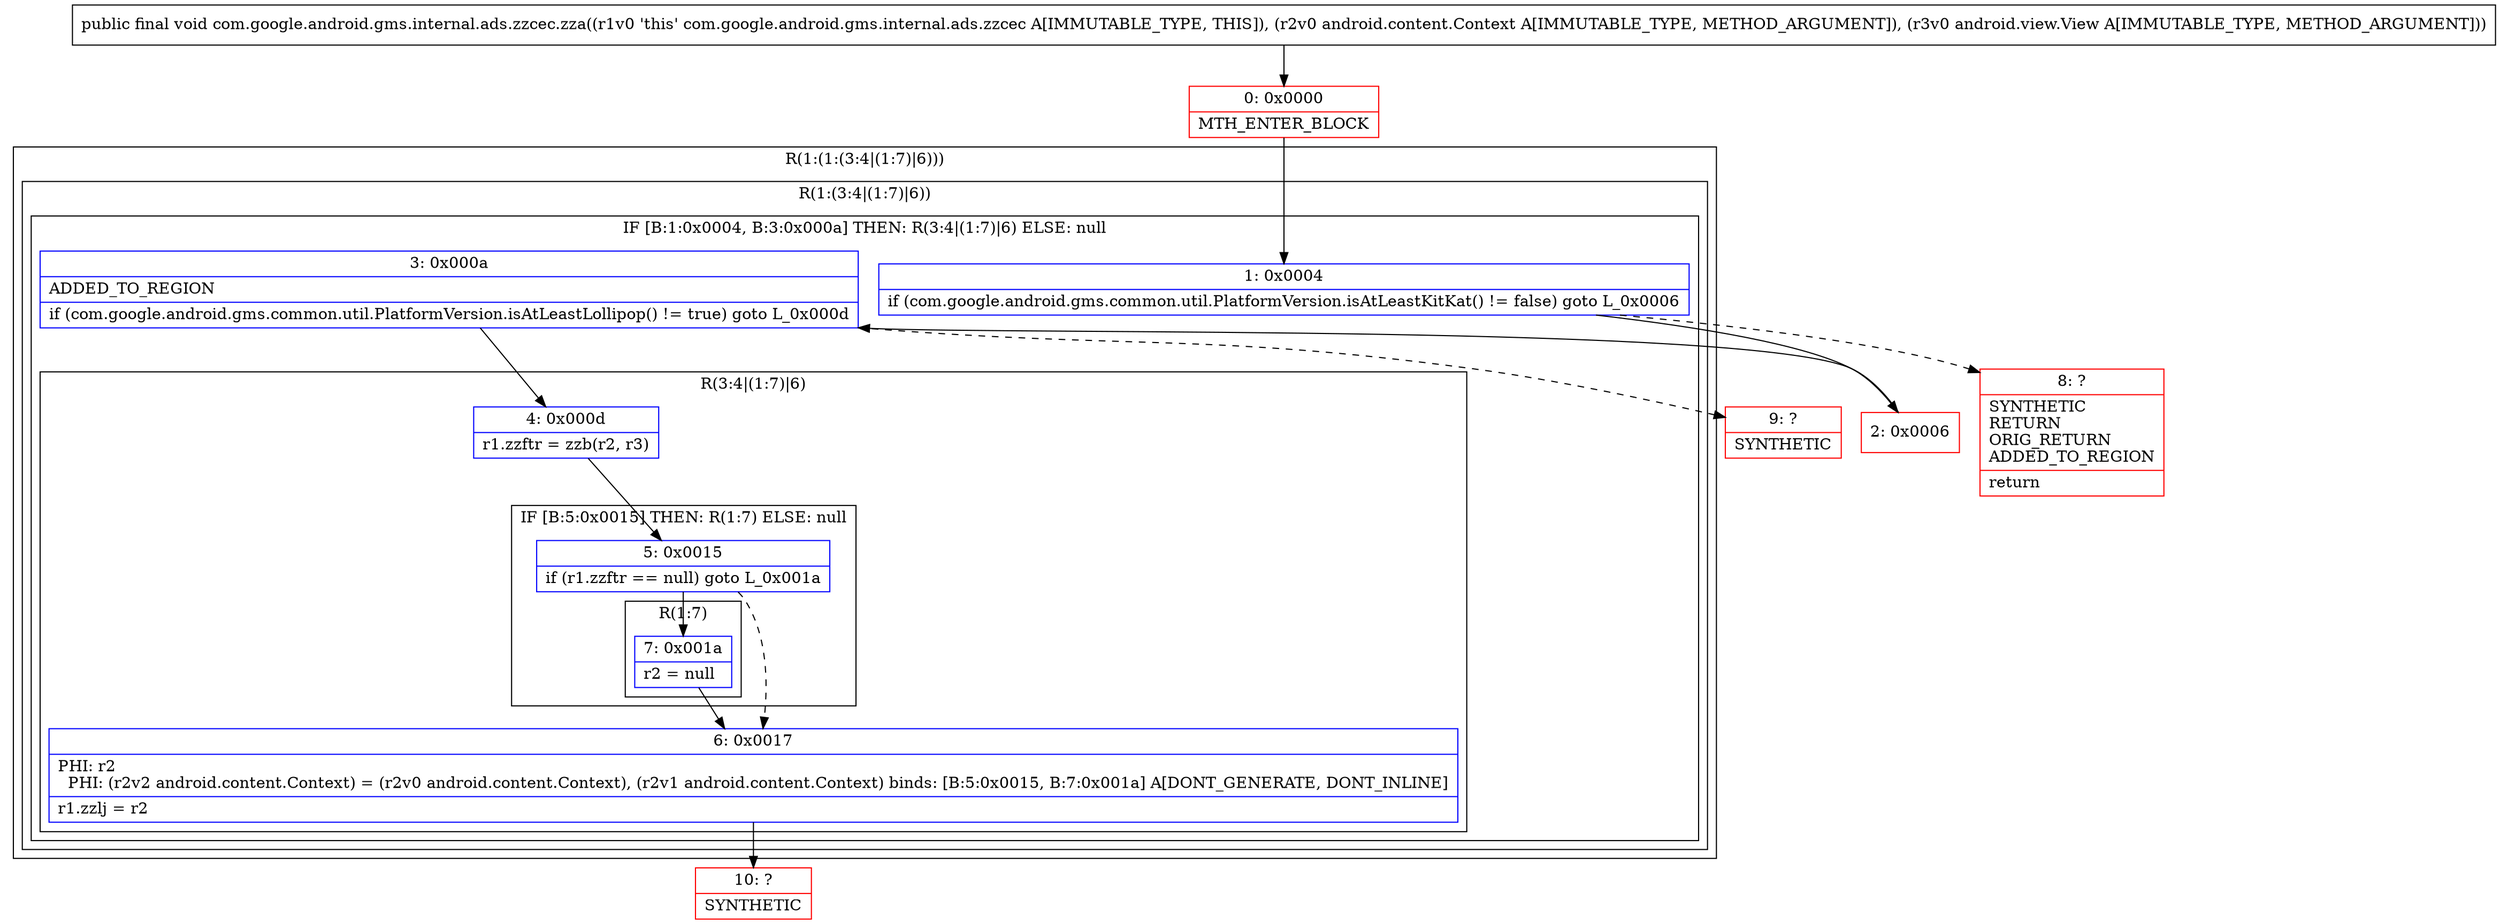 digraph "CFG forcom.google.android.gms.internal.ads.zzcec.zza(Landroid\/content\/Context;Landroid\/view\/View;)V" {
subgraph cluster_Region_1261435514 {
label = "R(1:(1:(3:4|(1:7)|6)))";
node [shape=record,color=blue];
subgraph cluster_Region_807551118 {
label = "R(1:(3:4|(1:7)|6))";
node [shape=record,color=blue];
subgraph cluster_IfRegion_760502184 {
label = "IF [B:1:0x0004, B:3:0x000a] THEN: R(3:4|(1:7)|6) ELSE: null";
node [shape=record,color=blue];
Node_1 [shape=record,label="{1\:\ 0x0004|if (com.google.android.gms.common.util.PlatformVersion.isAtLeastKitKat() != false) goto L_0x0006\l}"];
Node_3 [shape=record,label="{3\:\ 0x000a|ADDED_TO_REGION\l|if (com.google.android.gms.common.util.PlatformVersion.isAtLeastLollipop() != true) goto L_0x000d\l}"];
subgraph cluster_Region_1239308676 {
label = "R(3:4|(1:7)|6)";
node [shape=record,color=blue];
Node_4 [shape=record,label="{4\:\ 0x000d|r1.zzftr = zzb(r2, r3)\l}"];
subgraph cluster_IfRegion_2098628335 {
label = "IF [B:5:0x0015] THEN: R(1:7) ELSE: null";
node [shape=record,color=blue];
Node_5 [shape=record,label="{5\:\ 0x0015|if (r1.zzftr == null) goto L_0x001a\l}"];
subgraph cluster_Region_1603444723 {
label = "R(1:7)";
node [shape=record,color=blue];
Node_7 [shape=record,label="{7\:\ 0x001a|r2 = null\l}"];
}
}
Node_6 [shape=record,label="{6\:\ 0x0017|PHI: r2 \l  PHI: (r2v2 android.content.Context) = (r2v0 android.content.Context), (r2v1 android.content.Context) binds: [B:5:0x0015, B:7:0x001a] A[DONT_GENERATE, DONT_INLINE]\l|r1.zzlj = r2\l}"];
}
}
}
}
Node_0 [shape=record,color=red,label="{0\:\ 0x0000|MTH_ENTER_BLOCK\l}"];
Node_2 [shape=record,color=red,label="{2\:\ 0x0006}"];
Node_8 [shape=record,color=red,label="{8\:\ ?|SYNTHETIC\lRETURN\lORIG_RETURN\lADDED_TO_REGION\l|return\l}"];
Node_9 [shape=record,color=red,label="{9\:\ ?|SYNTHETIC\l}"];
Node_10 [shape=record,color=red,label="{10\:\ ?|SYNTHETIC\l}"];
MethodNode[shape=record,label="{public final void com.google.android.gms.internal.ads.zzcec.zza((r1v0 'this' com.google.android.gms.internal.ads.zzcec A[IMMUTABLE_TYPE, THIS]), (r2v0 android.content.Context A[IMMUTABLE_TYPE, METHOD_ARGUMENT]), (r3v0 android.view.View A[IMMUTABLE_TYPE, METHOD_ARGUMENT])) }"];
MethodNode -> Node_0;
Node_1 -> Node_2;
Node_1 -> Node_8[style=dashed];
Node_3 -> Node_4;
Node_3 -> Node_9[style=dashed];
Node_4 -> Node_5;
Node_5 -> Node_6[style=dashed];
Node_5 -> Node_7;
Node_7 -> Node_6;
Node_6 -> Node_10;
Node_0 -> Node_1;
Node_2 -> Node_3;
}

